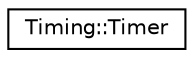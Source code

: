 digraph "Graphical Class Hierarchy"
{
  edge [fontname="Helvetica",fontsize="10",labelfontname="Helvetica",labelfontsize="10"];
  node [fontname="Helvetica",fontsize="10",shape=record];
  rankdir="LR";
  Node0 [label="Timing::Timer",height=0.2,width=0.4,color="black", fillcolor="white", style="filled",URL="$struct_timing_1_1_timer.html"];
}
